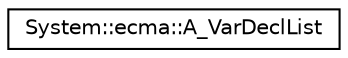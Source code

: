 digraph G
{
  edge [fontname="Helvetica",fontsize="10",labelfontname="Helvetica",labelfontsize="10"];
  node [fontname="Helvetica",fontsize="10",shape=record];
  rankdir="LR";
  Node1 [label="System::ecma::A_VarDeclList",height=0.2,width=0.4,color="black", fillcolor="white", style="filled",URL="$class_system_1_1ecma_1_1_a___var_decl_list.html"];
}
